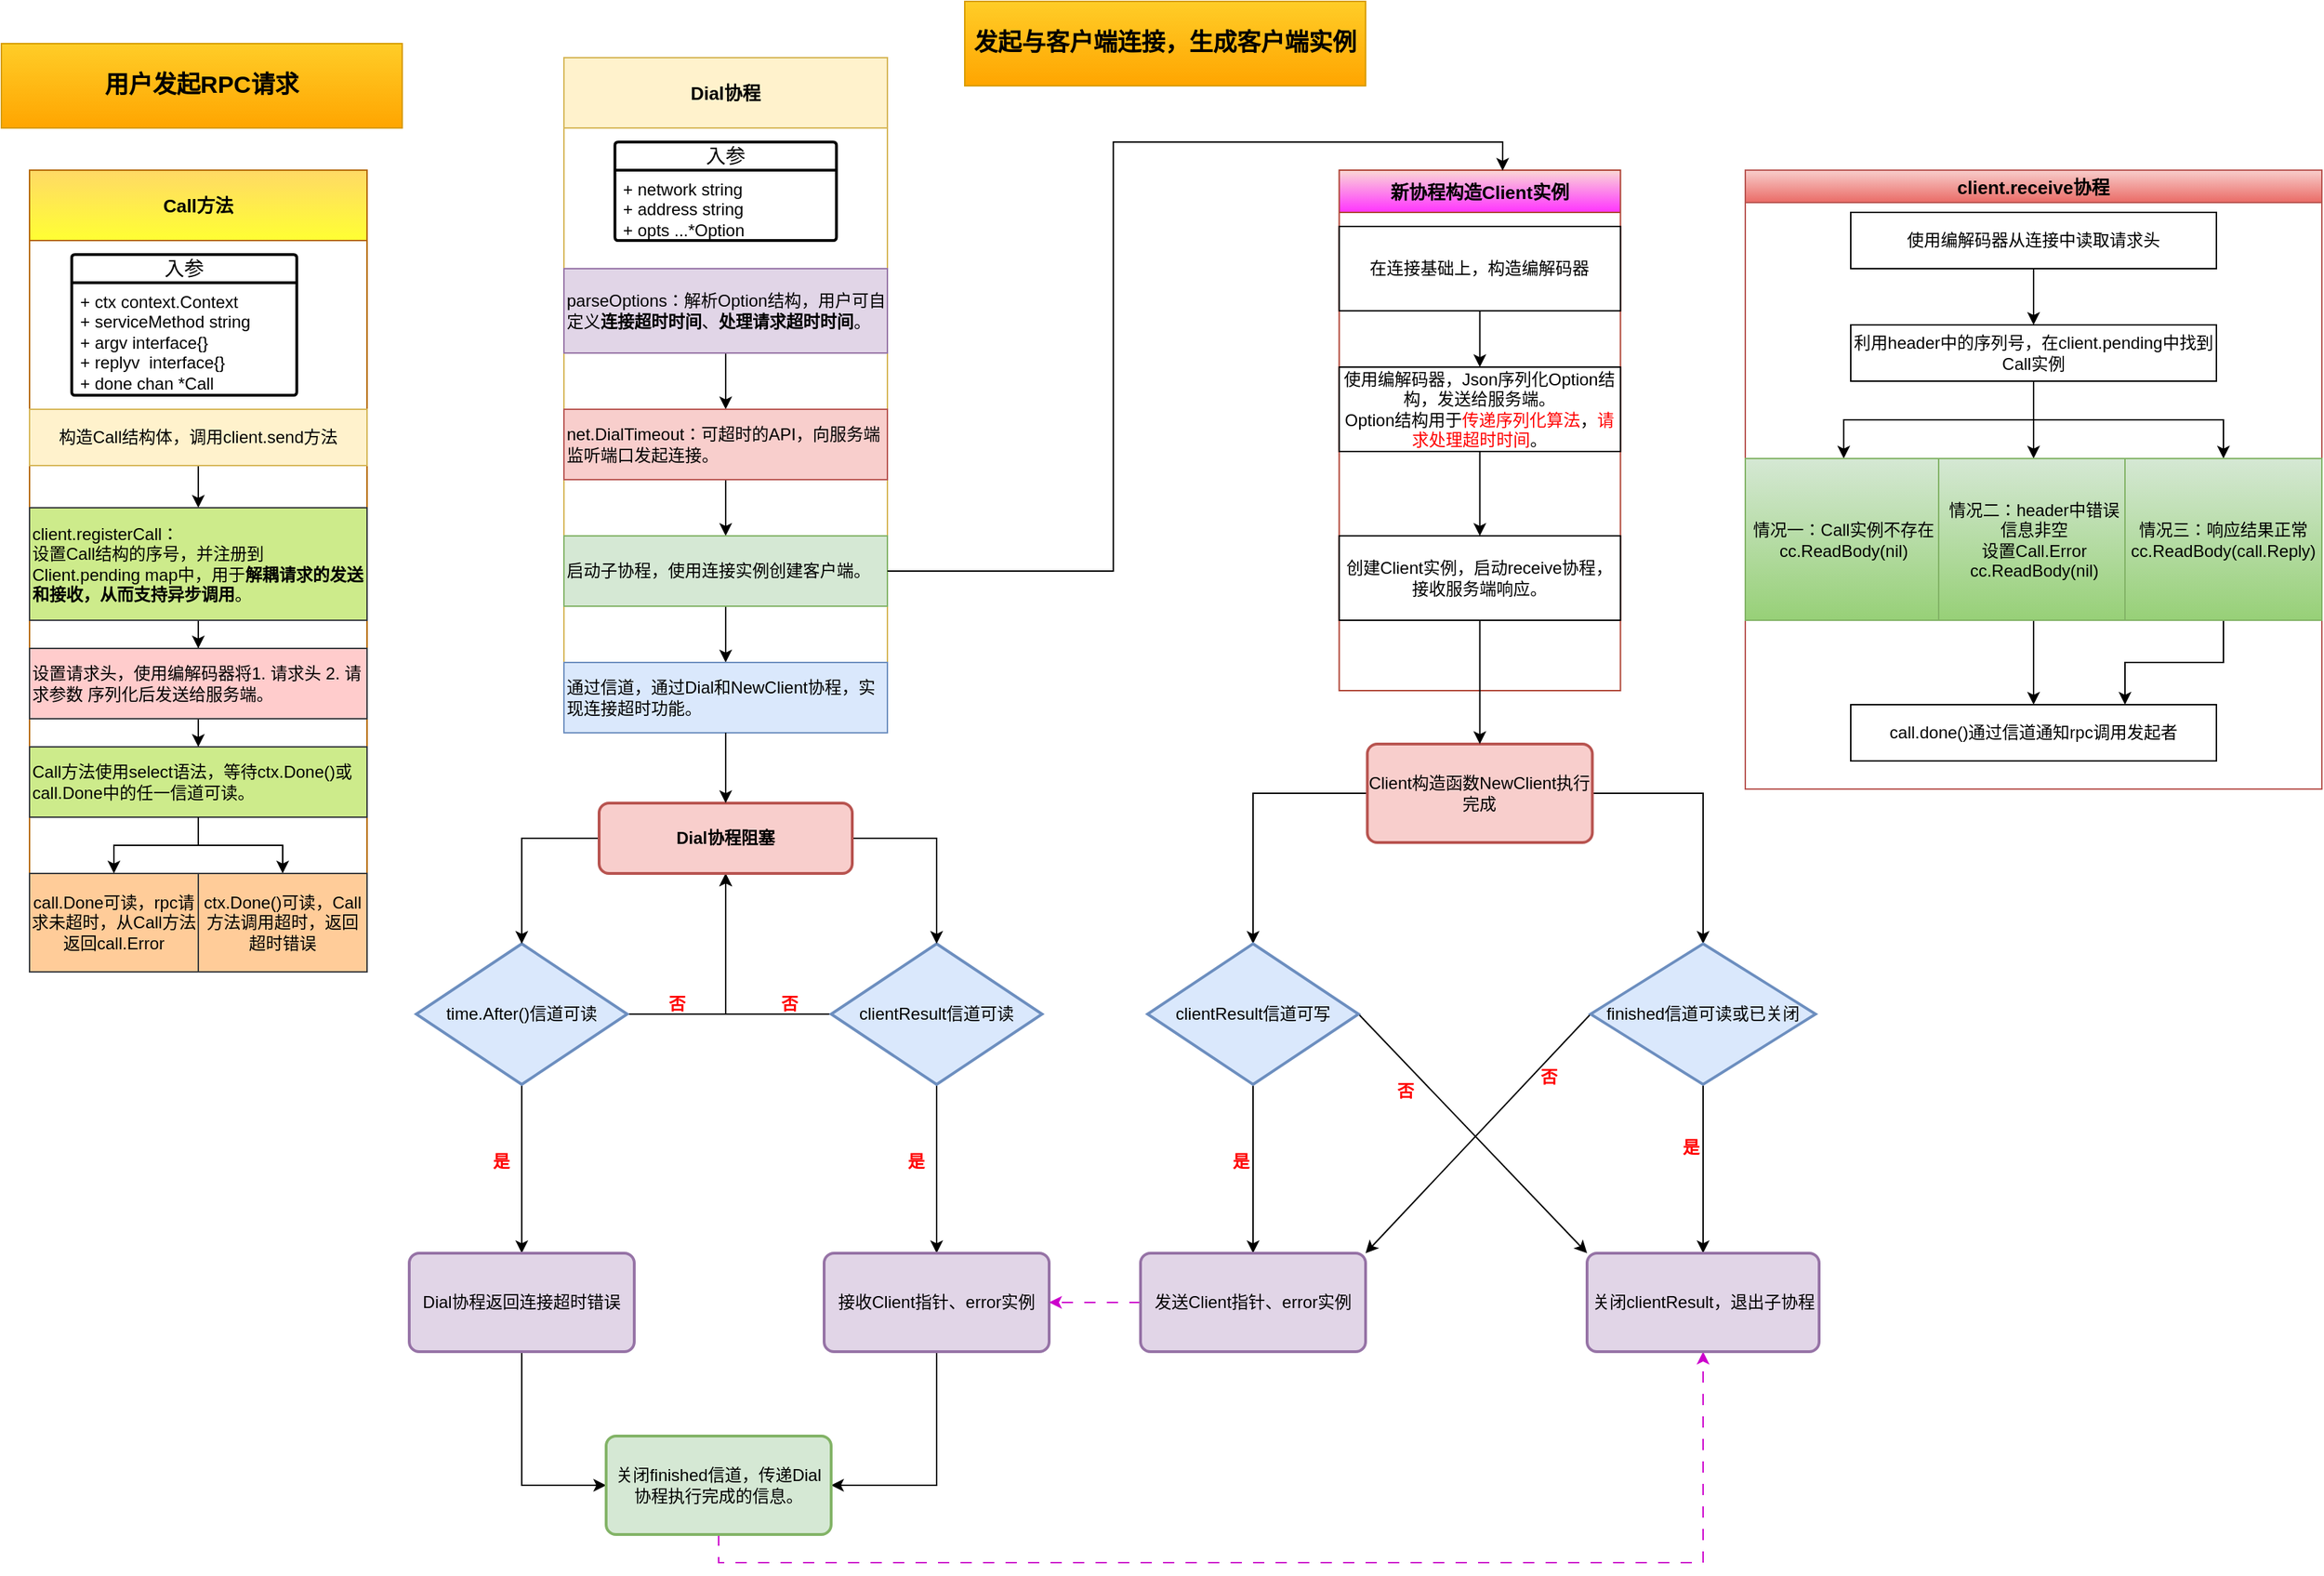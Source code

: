<mxfile version="21.2.3" type="github">
  <diagram name="第 1 页" id="cUDW0Ltf-RdwHlrOVBqr">
    <mxGraphModel dx="2347" dy="893" grid="1" gridSize="10" guides="1" tooltips="1" connect="1" arrows="1" fold="1" page="1" pageScale="1" pageWidth="827" pageHeight="1169" math="0" shadow="0">
      <root>
        <mxCell id="0" />
        <mxCell id="1" parent="0" />
        <mxCell id="sHUXjxxMIwclQJX35AoY-7" value="Dial协程" style="swimlane;whiteSpace=wrap;html=1;startSize=50;fillColor=#fff2cc;strokeColor=#d6b656;fontSize=13;" parent="1" vertex="1">
          <mxGeometry x="40" y="230" width="230" height="480" as="geometry" />
        </mxCell>
        <mxCell id="sHUXjxxMIwclQJX35AoY-22" value="" style="edgeStyle=orthogonalEdgeStyle;rounded=0;orthogonalLoop=1;jettySize=auto;html=1;" parent="sHUXjxxMIwclQJX35AoY-7" source="sHUXjxxMIwclQJX35AoY-16" target="sHUXjxxMIwclQJX35AoY-21" edge="1">
          <mxGeometry relative="1" as="geometry" />
        </mxCell>
        <mxCell id="sHUXjxxMIwclQJX35AoY-16" value="parseOptions：解析Option结构，用户可自定义&lt;b&gt;连接超时时间&lt;/b&gt;、&lt;b&gt;处理请求超时时间&lt;/b&gt;。" style="rounded=0;whiteSpace=wrap;html=1;align=left;fillColor=#e1d5e7;strokeColor=#9673a6;" parent="sHUXjxxMIwclQJX35AoY-7" vertex="1">
          <mxGeometry y="150" width="230" height="60" as="geometry" />
        </mxCell>
        <mxCell id="sHUXjxxMIwclQJX35AoY-24" value="" style="edgeStyle=orthogonalEdgeStyle;rounded=0;orthogonalLoop=1;jettySize=auto;html=1;" parent="sHUXjxxMIwclQJX35AoY-7" source="sHUXjxxMIwclQJX35AoY-21" target="sHUXjxxMIwclQJX35AoY-23" edge="1">
          <mxGeometry relative="1" as="geometry" />
        </mxCell>
        <mxCell id="sHUXjxxMIwclQJX35AoY-21" value="net.DialTimeout：可超时的API，向服务端监听端口发起连接。" style="rounded=0;whiteSpace=wrap;html=1;align=left;fillColor=#f8cecc;strokeColor=#b85450;" parent="sHUXjxxMIwclQJX35AoY-7" vertex="1">
          <mxGeometry y="250" width="230" height="50" as="geometry" />
        </mxCell>
        <mxCell id="Hq3EQiEGV05RML6yEat1-5" value="" style="edgeStyle=orthogonalEdgeStyle;rounded=0;orthogonalLoop=1;jettySize=auto;html=1;" edge="1" parent="sHUXjxxMIwclQJX35AoY-7" source="sHUXjxxMIwclQJX35AoY-23" target="Hq3EQiEGV05RML6yEat1-4">
          <mxGeometry relative="1" as="geometry" />
        </mxCell>
        <mxCell id="sHUXjxxMIwclQJX35AoY-23" value="启动子协程，使用连接实例创建客户端。" style="rounded=0;whiteSpace=wrap;html=1;align=left;fillColor=#d5e8d4;strokeColor=#82b366;" parent="sHUXjxxMIwclQJX35AoY-7" vertex="1">
          <mxGeometry y="340" width="230" height="50" as="geometry" />
        </mxCell>
        <mxCell id="sHUXjxxMIwclQJX35AoY-13" value="入参" style="swimlane;childLayout=stackLayout;horizontal=1;startSize=20;horizontalStack=0;rounded=1;fontSize=14;fontStyle=0;strokeWidth=2;resizeParent=0;resizeLast=1;shadow=0;dashed=0;align=center;arcSize=4;whiteSpace=wrap;html=1;" parent="sHUXjxxMIwclQJX35AoY-7" vertex="1">
          <mxGeometry x="36.25" y="60" width="157.5" height="70" as="geometry" />
        </mxCell>
        <mxCell id="sHUXjxxMIwclQJX35AoY-14" value="+ network string&lt;br&gt;+ address string&lt;br&gt;+ opts ...*Option" style="align=left;strokeColor=none;fillColor=none;spacingLeft=4;fontSize=12;verticalAlign=top;resizable=0;rotatable=0;part=1;html=1;" parent="sHUXjxxMIwclQJX35AoY-13" vertex="1">
          <mxGeometry y="20" width="157.5" height="50" as="geometry" />
        </mxCell>
        <mxCell id="Hq3EQiEGV05RML6yEat1-4" value="通过信道，通过Dial和NewClient协程，实现连接超时功能。" style="rounded=0;whiteSpace=wrap;html=1;align=left;fillColor=#dae8fc;strokeColor=#6c8ebf;" vertex="1" parent="sHUXjxxMIwclQJX35AoY-7">
          <mxGeometry y="430" width="230" height="50" as="geometry" />
        </mxCell>
        <mxCell id="sHUXjxxMIwclQJX35AoY-8" value="发起与客户端连接，生成客户端实例" style="text;html=1;fillColor=#ffcd28;align=center;verticalAlign=middle;whiteSpace=wrap;rounded=0;fontStyle=1;fontSize=17;strokeColor=#d79b00;gradientColor=#ffa500;" parent="1" vertex="1">
          <mxGeometry x="325" y="190" width="285" height="60" as="geometry" />
        </mxCell>
        <mxCell id="sHUXjxxMIwclQJX35AoY-27" value="新协程构造Client实例" style="swimlane;fillColor=#fad9d5;strokeColor=#ae4132;gradientColor=#FF33FF;startSize=30;fontSize=13;" parent="1" vertex="1">
          <mxGeometry x="591.25" y="310" width="200" height="370" as="geometry" />
        </mxCell>
        <mxCell id="sHUXjxxMIwclQJX35AoY-32" value="" style="edgeStyle=orthogonalEdgeStyle;rounded=0;orthogonalLoop=1;jettySize=auto;html=1;" parent="sHUXjxxMIwclQJX35AoY-27" source="sHUXjxxMIwclQJX35AoY-30" target="sHUXjxxMIwclQJX35AoY-31" edge="1">
          <mxGeometry relative="1" as="geometry" />
        </mxCell>
        <mxCell id="sHUXjxxMIwclQJX35AoY-30" value="在连接基础上，构造编解码器" style="rounded=0;whiteSpace=wrap;html=1;" parent="sHUXjxxMIwclQJX35AoY-27" vertex="1">
          <mxGeometry y="40" width="200" height="60" as="geometry" />
        </mxCell>
        <mxCell id="Hq3EQiEGV05RML6yEat1-2" style="edgeStyle=orthogonalEdgeStyle;rounded=0;orthogonalLoop=1;jettySize=auto;html=1;exitX=0.5;exitY=1;exitDx=0;exitDy=0;" edge="1" parent="sHUXjxxMIwclQJX35AoY-27" source="sHUXjxxMIwclQJX35AoY-31" target="Hq3EQiEGV05RML6yEat1-1">
          <mxGeometry relative="1" as="geometry" />
        </mxCell>
        <mxCell id="sHUXjxxMIwclQJX35AoY-31" value="使用编解码器，Json序列化Option结构，发送给服务端。&lt;br&gt;Option结构用于&lt;font color=&quot;#ff0000&quot;&gt;传递序列化算法&lt;/font&gt;，&lt;font color=&quot;#ff0000&quot;&gt;请求处理超时时间&lt;/font&gt;。" style="rounded=0;whiteSpace=wrap;html=1;" parent="sHUXjxxMIwclQJX35AoY-27" vertex="1">
          <mxGeometry y="140" width="200" height="60" as="geometry" />
        </mxCell>
        <mxCell id="Hq3EQiEGV05RML6yEat1-1" value="创建Client实例，启动receive协程，接收服务端响应。" style="rounded=0;whiteSpace=wrap;html=1;" vertex="1" parent="sHUXjxxMIwclQJX35AoY-27">
          <mxGeometry y="260" width="200" height="60" as="geometry" />
        </mxCell>
        <mxCell id="Hq3EQiEGV05RML6yEat1-38" style="edgeStyle=orthogonalEdgeStyle;rounded=0;orthogonalLoop=1;jettySize=auto;html=1;exitX=0;exitY=0.5;exitDx=0;exitDy=0;exitPerimeter=0;entryX=0.5;entryY=1;entryDx=0;entryDy=0;" edge="1" parent="1" source="Hq3EQiEGV05RML6yEat1-9" target="Hq3EQiEGV05RML6yEat1-31">
          <mxGeometry relative="1" as="geometry" />
        </mxCell>
        <mxCell id="Hq3EQiEGV05RML6yEat1-70" style="edgeStyle=orthogonalEdgeStyle;rounded=0;orthogonalLoop=1;jettySize=auto;html=1;exitX=0.5;exitY=1;exitDx=0;exitDy=0;exitPerimeter=0;" edge="1" parent="1" source="Hq3EQiEGV05RML6yEat1-9" target="Hq3EQiEGV05RML6yEat1-68">
          <mxGeometry relative="1" as="geometry" />
        </mxCell>
        <mxCell id="Hq3EQiEGV05RML6yEat1-9" value="clientResult信道可读" style="strokeWidth=2;html=1;shape=mxgraph.flowchart.decision;whiteSpace=wrap;fillColor=#dae8fc;strokeColor=#6c8ebf;" vertex="1" parent="1">
          <mxGeometry x="230" y="860" width="150" height="100" as="geometry" />
        </mxCell>
        <mxCell id="Hq3EQiEGV05RML6yEat1-13" style="edgeStyle=orthogonalEdgeStyle;rounded=0;orthogonalLoop=1;jettySize=auto;html=1;exitX=0.5;exitY=1;exitDx=0;exitDy=0;exitPerimeter=0;" edge="1" parent="1" source="Hq3EQiEGV05RML6yEat1-10" target="Hq3EQiEGV05RML6yEat1-12">
          <mxGeometry relative="1" as="geometry" />
        </mxCell>
        <mxCell id="Hq3EQiEGV05RML6yEat1-39" style="edgeStyle=orthogonalEdgeStyle;rounded=0;orthogonalLoop=1;jettySize=auto;html=1;exitX=1;exitY=0.5;exitDx=0;exitDy=0;exitPerimeter=0;entryX=0.5;entryY=1;entryDx=0;entryDy=0;" edge="1" parent="1" source="Hq3EQiEGV05RML6yEat1-10" target="Hq3EQiEGV05RML6yEat1-31">
          <mxGeometry relative="1" as="geometry" />
        </mxCell>
        <mxCell id="Hq3EQiEGV05RML6yEat1-10" value="time.After()信道可读" style="strokeWidth=2;html=1;shape=mxgraph.flowchart.decision;whiteSpace=wrap;fillColor=#dae8fc;strokeColor=#6c8ebf;" vertex="1" parent="1">
          <mxGeometry x="-65" y="860" width="150" height="100" as="geometry" />
        </mxCell>
        <mxCell id="Hq3EQiEGV05RML6yEat1-87" style="edgeStyle=orthogonalEdgeStyle;rounded=0;orthogonalLoop=1;jettySize=auto;html=1;exitX=0.5;exitY=1;exitDx=0;exitDy=0;entryX=0;entryY=0.5;entryDx=0;entryDy=0;" edge="1" parent="1" source="Hq3EQiEGV05RML6yEat1-12" target="Hq3EQiEGV05RML6yEat1-72">
          <mxGeometry relative="1" as="geometry" />
        </mxCell>
        <mxCell id="Hq3EQiEGV05RML6yEat1-12" value="Dial协程返回连接超时错误" style="rounded=1;whiteSpace=wrap;html=1;absoluteArcSize=1;arcSize=14;strokeWidth=2;fillColor=#e1d5e7;strokeColor=#9673a6;" vertex="1" parent="1">
          <mxGeometry x="-70" y="1080" width="160" height="70" as="geometry" />
        </mxCell>
        <mxCell id="Hq3EQiEGV05RML6yEat1-42" style="edgeStyle=orthogonalEdgeStyle;rounded=0;orthogonalLoop=1;jettySize=auto;html=1;exitX=0;exitY=0.5;exitDx=0;exitDy=0;entryX=0.5;entryY=0;entryDx=0;entryDy=0;entryPerimeter=0;" edge="1" parent="1" source="Hq3EQiEGV05RML6yEat1-31" target="Hq3EQiEGV05RML6yEat1-10">
          <mxGeometry relative="1" as="geometry" />
        </mxCell>
        <mxCell id="Hq3EQiEGV05RML6yEat1-43" style="edgeStyle=orthogonalEdgeStyle;rounded=0;orthogonalLoop=1;jettySize=auto;html=1;exitX=1;exitY=0.5;exitDx=0;exitDy=0;entryX=0.5;entryY=0;entryDx=0;entryDy=0;entryPerimeter=0;" edge="1" parent="1" source="Hq3EQiEGV05RML6yEat1-31" target="Hq3EQiEGV05RML6yEat1-9">
          <mxGeometry relative="1" as="geometry" />
        </mxCell>
        <mxCell id="Hq3EQiEGV05RML6yEat1-31" value="Dial协程阻塞" style="rounded=1;whiteSpace=wrap;html=1;absoluteArcSize=1;arcSize=14;strokeWidth=2;fontStyle=1;fillColor=#f8cecc;strokeColor=#b85450;" vertex="1" parent="1">
          <mxGeometry x="65" y="760" width="180" height="50" as="geometry" />
        </mxCell>
        <mxCell id="Hq3EQiEGV05RML6yEat1-34" style="edgeStyle=orthogonalEdgeStyle;rounded=0;orthogonalLoop=1;jettySize=auto;html=1;exitX=0.5;exitY=1;exitDx=0;exitDy=0;" edge="1" parent="1" source="Hq3EQiEGV05RML6yEat1-4" target="Hq3EQiEGV05RML6yEat1-31">
          <mxGeometry relative="1" as="geometry" />
        </mxCell>
        <mxCell id="Hq3EQiEGV05RML6yEat1-37" value="是" style="text;html=1;align=center;verticalAlign=middle;resizable=0;points=[];autosize=1;strokeColor=none;fillColor=none;fontStyle=1;fontColor=#FF0000;" vertex="1" parent="1">
          <mxGeometry x="-25" y="1000" width="40" height="30" as="geometry" />
        </mxCell>
        <mxCell id="Hq3EQiEGV05RML6yEat1-40" value="否" style="text;html=1;align=center;verticalAlign=middle;resizable=0;points=[];autosize=1;strokeColor=none;fillColor=none;fontStyle=1;fontColor=#FF0000;" vertex="1" parent="1">
          <mxGeometry x="100" y="888" width="40" height="30" as="geometry" />
        </mxCell>
        <mxCell id="Hq3EQiEGV05RML6yEat1-41" value="否" style="text;html=1;align=center;verticalAlign=middle;resizable=0;points=[];autosize=1;strokeColor=none;fillColor=none;fontStyle=1;fontColor=#FF0000;" vertex="1" parent="1">
          <mxGeometry x="180" y="888" width="40" height="30" as="geometry" />
        </mxCell>
        <mxCell id="Hq3EQiEGV05RML6yEat1-51" style="edgeStyle=orthogonalEdgeStyle;rounded=0;orthogonalLoop=1;jettySize=auto;html=1;exitX=0;exitY=0.5;exitDx=0;exitDy=0;entryX=0.5;entryY=0;entryDx=0;entryDy=0;entryPerimeter=0;" edge="1" parent="1" source="Hq3EQiEGV05RML6yEat1-48" target="Hq3EQiEGV05RML6yEat1-50">
          <mxGeometry relative="1" as="geometry" />
        </mxCell>
        <mxCell id="Hq3EQiEGV05RML6yEat1-53" style="edgeStyle=orthogonalEdgeStyle;rounded=0;orthogonalLoop=1;jettySize=auto;html=1;exitX=1;exitY=0.5;exitDx=0;exitDy=0;entryX=0.5;entryY=0;entryDx=0;entryDy=0;entryPerimeter=0;" edge="1" parent="1" source="Hq3EQiEGV05RML6yEat1-48" target="Hq3EQiEGV05RML6yEat1-52">
          <mxGeometry relative="1" as="geometry" />
        </mxCell>
        <mxCell id="Hq3EQiEGV05RML6yEat1-48" value="Client构造函数NewClient执行完成" style="rounded=1;whiteSpace=wrap;html=1;absoluteArcSize=1;arcSize=14;strokeWidth=2;fillColor=#f8cecc;strokeColor=#b85450;" vertex="1" parent="1">
          <mxGeometry x="611.25" y="718" width="160" height="70" as="geometry" />
        </mxCell>
        <mxCell id="Hq3EQiEGV05RML6yEat1-76" style="edgeStyle=orthogonalEdgeStyle;rounded=0;orthogonalLoop=1;jettySize=auto;html=1;exitX=0.5;exitY=1;exitDx=0;exitDy=0;exitPerimeter=0;" edge="1" parent="1" source="Hq3EQiEGV05RML6yEat1-50" target="Hq3EQiEGV05RML6yEat1-75">
          <mxGeometry relative="1" as="geometry" />
        </mxCell>
        <mxCell id="Hq3EQiEGV05RML6yEat1-83" style="rounded=0;orthogonalLoop=1;jettySize=auto;html=1;exitX=1;exitY=0.5;exitDx=0;exitDy=0;exitPerimeter=0;entryX=0;entryY=0;entryDx=0;entryDy=0;" edge="1" parent="1" source="Hq3EQiEGV05RML6yEat1-50" target="Hq3EQiEGV05RML6yEat1-79">
          <mxGeometry relative="1" as="geometry" />
        </mxCell>
        <mxCell id="Hq3EQiEGV05RML6yEat1-50" value="clientResult信道可写" style="strokeWidth=2;html=1;shape=mxgraph.flowchart.decision;whiteSpace=wrap;fillColor=#dae8fc;strokeColor=#6c8ebf;" vertex="1" parent="1">
          <mxGeometry x="455" y="860" width="150" height="100" as="geometry" />
        </mxCell>
        <mxCell id="Hq3EQiEGV05RML6yEat1-80" style="edgeStyle=orthogonalEdgeStyle;rounded=0;orthogonalLoop=1;jettySize=auto;html=1;exitX=0.5;exitY=1;exitDx=0;exitDy=0;exitPerimeter=0;entryX=0.5;entryY=0;entryDx=0;entryDy=0;" edge="1" parent="1" source="Hq3EQiEGV05RML6yEat1-52" target="Hq3EQiEGV05RML6yEat1-79">
          <mxGeometry relative="1" as="geometry" />
        </mxCell>
        <mxCell id="Hq3EQiEGV05RML6yEat1-81" style="rounded=0;orthogonalLoop=1;jettySize=auto;html=1;exitX=0;exitY=0.5;exitDx=0;exitDy=0;exitPerimeter=0;entryX=1;entryY=0;entryDx=0;entryDy=0;" edge="1" parent="1" source="Hq3EQiEGV05RML6yEat1-52" target="Hq3EQiEGV05RML6yEat1-75">
          <mxGeometry relative="1" as="geometry" />
        </mxCell>
        <mxCell id="Hq3EQiEGV05RML6yEat1-52" value="finished信道可读或已关闭" style="strokeWidth=2;html=1;shape=mxgraph.flowchart.decision;whiteSpace=wrap;fillColor=#dae8fc;strokeColor=#6c8ebf;" vertex="1" parent="1">
          <mxGeometry x="770" y="860" width="160" height="100" as="geometry" />
        </mxCell>
        <mxCell id="Hq3EQiEGV05RML6yEat1-61" value="是" style="text;html=1;align=center;verticalAlign=middle;resizable=0;points=[];autosize=1;strokeColor=none;fillColor=none;fontStyle=1;fontColor=#FF0000;" vertex="1" parent="1">
          <mxGeometry x="270" y="1000" width="40" height="30" as="geometry" />
        </mxCell>
        <mxCell id="Hq3EQiEGV05RML6yEat1-73" style="edgeStyle=orthogonalEdgeStyle;rounded=0;orthogonalLoop=1;jettySize=auto;html=1;exitX=0.5;exitY=1;exitDx=0;exitDy=0;entryX=1;entryY=0.5;entryDx=0;entryDy=0;" edge="1" parent="1" source="Hq3EQiEGV05RML6yEat1-68" target="Hq3EQiEGV05RML6yEat1-72">
          <mxGeometry relative="1" as="geometry" />
        </mxCell>
        <mxCell id="Hq3EQiEGV05RML6yEat1-68" value="接收Client指针、error实例" style="rounded=1;whiteSpace=wrap;html=1;absoluteArcSize=1;arcSize=14;strokeWidth=2;fillColor=#e1d5e7;strokeColor=#9673a6;" vertex="1" parent="1">
          <mxGeometry x="225" y="1080" width="160" height="70" as="geometry" />
        </mxCell>
        <mxCell id="Hq3EQiEGV05RML6yEat1-86" style="edgeStyle=orthogonalEdgeStyle;rounded=0;orthogonalLoop=1;jettySize=auto;html=1;exitX=0.5;exitY=1;exitDx=0;exitDy=0;entryX=0.5;entryY=1;entryDx=0;entryDy=0;dashed=1;dashPattern=8 8;strokeColor=#CC00CC;" edge="1" parent="1" source="Hq3EQiEGV05RML6yEat1-72" target="Hq3EQiEGV05RML6yEat1-79">
          <mxGeometry relative="1" as="geometry" />
        </mxCell>
        <mxCell id="Hq3EQiEGV05RML6yEat1-72" value="关闭finished信道，传递Dial协程执行完成的信息。" style="rounded=1;whiteSpace=wrap;html=1;absoluteArcSize=1;arcSize=14;strokeWidth=2;fillColor=#d5e8d4;strokeColor=#82b366;" vertex="1" parent="1">
          <mxGeometry x="70" y="1210" width="160" height="70" as="geometry" />
        </mxCell>
        <mxCell id="Hq3EQiEGV05RML6yEat1-78" style="edgeStyle=orthogonalEdgeStyle;rounded=0;orthogonalLoop=1;jettySize=auto;html=1;exitX=0;exitY=0.5;exitDx=0;exitDy=0;dashed=1;dashPattern=8 8;strokeColor=#CC00CC;" edge="1" parent="1" source="Hq3EQiEGV05RML6yEat1-75" target="Hq3EQiEGV05RML6yEat1-68">
          <mxGeometry relative="1" as="geometry" />
        </mxCell>
        <mxCell id="Hq3EQiEGV05RML6yEat1-75" value="发送Client指针、error实例" style="rounded=1;whiteSpace=wrap;html=1;absoluteArcSize=1;arcSize=14;strokeWidth=2;fillColor=#e1d5e7;strokeColor=#9673a6;" vertex="1" parent="1">
          <mxGeometry x="450" y="1080" width="160" height="70" as="geometry" />
        </mxCell>
        <mxCell id="Hq3EQiEGV05RML6yEat1-77" value="是" style="text;html=1;align=center;verticalAlign=middle;resizable=0;points=[];autosize=1;strokeColor=none;fillColor=none;fontStyle=1;fontColor=#FF0000;" vertex="1" parent="1">
          <mxGeometry x="501.25" y="1000" width="40" height="30" as="geometry" />
        </mxCell>
        <mxCell id="Hq3EQiEGV05RML6yEat1-79" value="关闭clientResult，退出子协程" style="rounded=1;whiteSpace=wrap;html=1;absoluteArcSize=1;arcSize=14;strokeWidth=2;fillColor=#e1d5e7;strokeColor=#9673a6;" vertex="1" parent="1">
          <mxGeometry x="767.5" y="1080" width="165" height="70" as="geometry" />
        </mxCell>
        <mxCell id="Hq3EQiEGV05RML6yEat1-82" value="否" style="text;html=1;align=center;verticalAlign=middle;resizable=0;points=[];autosize=1;strokeColor=none;fillColor=none;fontStyle=1;fontColor=#FF0000;" vertex="1" parent="1">
          <mxGeometry x="720" y="940" width="40" height="30" as="geometry" />
        </mxCell>
        <mxCell id="Hq3EQiEGV05RML6yEat1-84" value="否" style="text;html=1;align=center;verticalAlign=middle;resizable=0;points=[];autosize=1;strokeColor=none;fillColor=none;fontStyle=1;fontColor=#FF0000;" vertex="1" parent="1">
          <mxGeometry x="617.5" y="950" width="40" height="30" as="geometry" />
        </mxCell>
        <mxCell id="Hq3EQiEGV05RML6yEat1-85" value="是" style="text;html=1;align=center;verticalAlign=middle;resizable=0;points=[];autosize=1;strokeColor=none;fillColor=none;fontStyle=1;fontColor=#FF0000;" vertex="1" parent="1">
          <mxGeometry x="821.25" y="990" width="40" height="30" as="geometry" />
        </mxCell>
        <mxCell id="Hq3EQiEGV05RML6yEat1-90" style="edgeStyle=orthogonalEdgeStyle;rounded=0;orthogonalLoop=1;jettySize=auto;html=1;exitX=0.5;exitY=1;exitDx=0;exitDy=0;" edge="1" parent="1" source="Hq3EQiEGV05RML6yEat1-1" target="Hq3EQiEGV05RML6yEat1-48">
          <mxGeometry relative="1" as="geometry" />
        </mxCell>
        <mxCell id="Hq3EQiEGV05RML6yEat1-91" style="edgeStyle=orthogonalEdgeStyle;rounded=0;orthogonalLoop=1;jettySize=auto;html=1;exitX=1;exitY=0.5;exitDx=0;exitDy=0;entryX=0.581;entryY=0.001;entryDx=0;entryDy=0;entryPerimeter=0;" edge="1" parent="1" source="sHUXjxxMIwclQJX35AoY-23" target="sHUXjxxMIwclQJX35AoY-27">
          <mxGeometry relative="1" as="geometry">
            <mxPoint x="590" y="350" as="targetPoint" />
          </mxGeometry>
        </mxCell>
        <mxCell id="Hq3EQiEGV05RML6yEat1-93" value="用户发起RPC请求" style="text;html=1;fillColor=#ffcd28;align=center;verticalAlign=middle;whiteSpace=wrap;rounded=0;fontStyle=1;fontSize=17;strokeColor=#d79b00;gradientColor=#ffa500;" vertex="1" parent="1">
          <mxGeometry x="-360" y="220" width="285" height="60" as="geometry" />
        </mxCell>
        <mxCell id="Hq3EQiEGV05RML6yEat1-95" value="Call方法" style="swimlane;whiteSpace=wrap;html=1;startSize=50;fillColor=#FFD966;strokeColor=#b46504;gradientColor=#FFFF33;fontSize=13;" vertex="1" parent="1">
          <mxGeometry x="-340" y="310" width="240" height="570" as="geometry" />
        </mxCell>
        <mxCell id="Hq3EQiEGV05RML6yEat1-96" value="" style="edgeStyle=orthogonalEdgeStyle;rounded=0;orthogonalLoop=1;jettySize=auto;html=1;" edge="1" parent="Hq3EQiEGV05RML6yEat1-95" source="Hq3EQiEGV05RML6yEat1-97" target="Hq3EQiEGV05RML6yEat1-99">
          <mxGeometry relative="1" as="geometry" />
        </mxCell>
        <mxCell id="Hq3EQiEGV05RML6yEat1-97" value="构造Call结构体，调用client.send方法" style="rounded=0;whiteSpace=wrap;html=1;align=center;fillColor=#fff2cc;strokeColor=#d6b656;" vertex="1" parent="Hq3EQiEGV05RML6yEat1-95">
          <mxGeometry y="170" width="240" height="40" as="geometry" />
        </mxCell>
        <mxCell id="Hq3EQiEGV05RML6yEat1-98" value="" style="edgeStyle=orthogonalEdgeStyle;rounded=0;orthogonalLoop=1;jettySize=auto;html=1;" edge="1" parent="Hq3EQiEGV05RML6yEat1-95" source="Hq3EQiEGV05RML6yEat1-99" target="Hq3EQiEGV05RML6yEat1-101">
          <mxGeometry relative="1" as="geometry" />
        </mxCell>
        <mxCell id="Hq3EQiEGV05RML6yEat1-99" value="client.registerCall：&lt;br&gt;设置Call结构的序号，并注册到Client.pending map中，用于&lt;b&gt;解耦请求的发送和接收，从而支持异步调用&lt;/b&gt;。" style="rounded=0;whiteSpace=wrap;html=1;align=left;fillColor=#cdeb8b;strokeColor=#36393d;" vertex="1" parent="Hq3EQiEGV05RML6yEat1-95">
          <mxGeometry y="240" width="240" height="80" as="geometry" />
        </mxCell>
        <mxCell id="Hq3EQiEGV05RML6yEat1-100" value="" style="edgeStyle=orthogonalEdgeStyle;rounded=0;orthogonalLoop=1;jettySize=auto;html=1;" edge="1" parent="Hq3EQiEGV05RML6yEat1-95" source="Hq3EQiEGV05RML6yEat1-101" target="Hq3EQiEGV05RML6yEat1-104">
          <mxGeometry relative="1" as="geometry" />
        </mxCell>
        <mxCell id="Hq3EQiEGV05RML6yEat1-101" value="设置请求头，使用编解码器将1. 请求头 2. 请求参数 序列化后发送给服务端。" style="rounded=0;whiteSpace=wrap;html=1;align=left;fillColor=#ffcccc;strokeColor=#36393d;" vertex="1" parent="Hq3EQiEGV05RML6yEat1-95">
          <mxGeometry y="340" width="240" height="50" as="geometry" />
        </mxCell>
        <mxCell id="Hq3EQiEGV05RML6yEat1-102" value="入参" style="swimlane;childLayout=stackLayout;horizontal=1;startSize=20;horizontalStack=0;rounded=1;fontSize=14;fontStyle=0;strokeWidth=2;resizeParent=0;resizeLast=1;shadow=0;dashed=0;align=center;arcSize=4;whiteSpace=wrap;html=1;" vertex="1" parent="Hq3EQiEGV05RML6yEat1-95">
          <mxGeometry x="30" y="60" width="160" height="100" as="geometry" />
        </mxCell>
        <mxCell id="Hq3EQiEGV05RML6yEat1-103" value="+ ctx context.Context&lt;br&gt;+ serviceMethod string&lt;br&gt;+ argv interface{}&lt;br&gt;+ replyv&amp;nbsp; interface{}&lt;br&gt;+ done chan *Call" style="align=left;strokeColor=none;fillColor=none;spacingLeft=4;fontSize=12;verticalAlign=top;resizable=0;rotatable=0;part=1;html=1;" vertex="1" parent="Hq3EQiEGV05RML6yEat1-102">
          <mxGeometry y="20" width="160" height="80" as="geometry" />
        </mxCell>
        <mxCell id="Hq3EQiEGV05RML6yEat1-109" style="edgeStyle=orthogonalEdgeStyle;rounded=0;orthogonalLoop=1;jettySize=auto;html=1;exitX=0.5;exitY=1;exitDx=0;exitDy=0;" edge="1" parent="Hq3EQiEGV05RML6yEat1-95" source="Hq3EQiEGV05RML6yEat1-104" target="Hq3EQiEGV05RML6yEat1-106">
          <mxGeometry relative="1" as="geometry" />
        </mxCell>
        <mxCell id="Hq3EQiEGV05RML6yEat1-104" value="Call方法使用select语法，等待ctx.Done()或call.Done中的任一信道可读。" style="rounded=0;whiteSpace=wrap;html=1;align=left;fillColor=#cdeb8b;strokeColor=#36393d;" vertex="1" parent="Hq3EQiEGV05RML6yEat1-95">
          <mxGeometry y="410" width="240" height="50" as="geometry" />
        </mxCell>
        <mxCell id="Hq3EQiEGV05RML6yEat1-106" value="ctx.Done()可读，Call方法调用超时，返回超时错误" style="rounded=0;whiteSpace=wrap;html=1;fillColor=#ffcc99;strokeColor=#36393d;" vertex="1" parent="Hq3EQiEGV05RML6yEat1-95">
          <mxGeometry x="120" y="500" width="120" height="70" as="geometry" />
        </mxCell>
        <mxCell id="Hq3EQiEGV05RML6yEat1-105" value="call.Done可读，rpc请求未超时，从Call方法返回call.Error" style="rounded=0;whiteSpace=wrap;html=1;fillColor=#ffcc99;strokeColor=#36393d;" vertex="1" parent="1">
          <mxGeometry x="-340" y="810" width="120" height="70" as="geometry" />
        </mxCell>
        <mxCell id="Hq3EQiEGV05RML6yEat1-108" style="edgeStyle=orthogonalEdgeStyle;rounded=0;orthogonalLoop=1;jettySize=auto;html=1;exitX=0.5;exitY=1;exitDx=0;exitDy=0;" edge="1" parent="1" source="Hq3EQiEGV05RML6yEat1-104" target="Hq3EQiEGV05RML6yEat1-105">
          <mxGeometry relative="1" as="geometry" />
        </mxCell>
        <mxCell id="Hq3EQiEGV05RML6yEat1-110" value="client.receive协程" style="swimlane;whiteSpace=wrap;html=1;fillColor=#f8cecc;gradientColor=#ea6b66;strokeColor=#b85450;fontSize=13;" vertex="1" parent="1">
          <mxGeometry x="880" y="310" width="410" height="440" as="geometry" />
        </mxCell>
        <mxCell id="Hq3EQiEGV05RML6yEat1-115" value="" style="edgeStyle=orthogonalEdgeStyle;rounded=0;orthogonalLoop=1;jettySize=auto;html=1;" edge="1" parent="Hq3EQiEGV05RML6yEat1-110" source="Hq3EQiEGV05RML6yEat1-112" target="Hq3EQiEGV05RML6yEat1-114">
          <mxGeometry relative="1" as="geometry" />
        </mxCell>
        <mxCell id="Hq3EQiEGV05RML6yEat1-118" style="edgeStyle=orthogonalEdgeStyle;rounded=0;orthogonalLoop=1;jettySize=auto;html=1;exitX=0.5;exitY=1;exitDx=0;exitDy=0;entryX=0.5;entryY=0;entryDx=0;entryDy=0;" edge="1" parent="Hq3EQiEGV05RML6yEat1-110" source="Hq3EQiEGV05RML6yEat1-112" target="Hq3EQiEGV05RML6yEat1-116">
          <mxGeometry relative="1" as="geometry" />
        </mxCell>
        <mxCell id="Hq3EQiEGV05RML6yEat1-119" style="edgeStyle=orthogonalEdgeStyle;rounded=0;orthogonalLoop=1;jettySize=auto;html=1;exitX=0.5;exitY=1;exitDx=0;exitDy=0;" edge="1" parent="Hq3EQiEGV05RML6yEat1-110" source="Hq3EQiEGV05RML6yEat1-112" target="Hq3EQiEGV05RML6yEat1-117">
          <mxGeometry relative="1" as="geometry" />
        </mxCell>
        <mxCell id="Hq3EQiEGV05RML6yEat1-112" value="利用header中的序列号，在client.pending中找到Call实例" style="rounded=0;whiteSpace=wrap;html=1;" vertex="1" parent="Hq3EQiEGV05RML6yEat1-110">
          <mxGeometry x="75" y="110" width="260" height="40" as="geometry" />
        </mxCell>
        <mxCell id="Hq3EQiEGV05RML6yEat1-114" value="情况一：Call实例不存在&lt;br&gt;cc.ReadBody(nil)" style="whiteSpace=wrap;html=1;rounded=0;fillColor=#d5e8d4;strokeColor=#82b366;gradientColor=#97d077;" vertex="1" parent="Hq3EQiEGV05RML6yEat1-110">
          <mxGeometry y="205" width="140" height="115" as="geometry" />
        </mxCell>
        <mxCell id="Hq3EQiEGV05RML6yEat1-122" style="edgeStyle=orthogonalEdgeStyle;rounded=0;orthogonalLoop=1;jettySize=auto;html=1;exitX=0.5;exitY=1;exitDx=0;exitDy=0;entryX=0.5;entryY=0;entryDx=0;entryDy=0;" edge="1" parent="Hq3EQiEGV05RML6yEat1-110" source="Hq3EQiEGV05RML6yEat1-116" target="Hq3EQiEGV05RML6yEat1-120">
          <mxGeometry relative="1" as="geometry" />
        </mxCell>
        <mxCell id="Hq3EQiEGV05RML6yEat1-116" value="情况二：header中错误信息非空&lt;br&gt;设置Call.Error&lt;br&gt;cc.ReadBody(nil)" style="whiteSpace=wrap;html=1;rounded=0;fillColor=#d5e8d4;strokeColor=#82b366;gradientColor=#97d077;" vertex="1" parent="Hq3EQiEGV05RML6yEat1-110">
          <mxGeometry x="137.5" y="205" width="135" height="115" as="geometry" />
        </mxCell>
        <mxCell id="Hq3EQiEGV05RML6yEat1-123" style="edgeStyle=orthogonalEdgeStyle;rounded=0;orthogonalLoop=1;jettySize=auto;html=1;exitX=0.5;exitY=1;exitDx=0;exitDy=0;entryX=0.75;entryY=0;entryDx=0;entryDy=0;" edge="1" parent="Hq3EQiEGV05RML6yEat1-110" source="Hq3EQiEGV05RML6yEat1-117" target="Hq3EQiEGV05RML6yEat1-120">
          <mxGeometry relative="1" as="geometry" />
        </mxCell>
        <mxCell id="Hq3EQiEGV05RML6yEat1-117" value="情况三：响应结果正常&lt;br&gt;cc.ReadBody(call.Reply)" style="whiteSpace=wrap;html=1;rounded=0;fillColor=#d5e8d4;strokeColor=#82b366;gradientColor=#97d077;" vertex="1" parent="Hq3EQiEGV05RML6yEat1-110">
          <mxGeometry x="270" y="205" width="140" height="115" as="geometry" />
        </mxCell>
        <mxCell id="Hq3EQiEGV05RML6yEat1-111" value="使用编解码器从连接中读取请求头" style="rounded=0;whiteSpace=wrap;html=1;" vertex="1" parent="Hq3EQiEGV05RML6yEat1-110">
          <mxGeometry x="75" y="30" width="260" height="40" as="geometry" />
        </mxCell>
        <mxCell id="Hq3EQiEGV05RML6yEat1-113" value="" style="edgeStyle=orthogonalEdgeStyle;rounded=0;orthogonalLoop=1;jettySize=auto;html=1;" edge="1" parent="Hq3EQiEGV05RML6yEat1-110" source="Hq3EQiEGV05RML6yEat1-111" target="Hq3EQiEGV05RML6yEat1-112">
          <mxGeometry relative="1" as="geometry" />
        </mxCell>
        <mxCell id="Hq3EQiEGV05RML6yEat1-120" value="call.done()通过信道通知rpc调用发起者" style="rounded=0;whiteSpace=wrap;html=1;" vertex="1" parent="Hq3EQiEGV05RML6yEat1-110">
          <mxGeometry x="75" y="380" width="260" height="40" as="geometry" />
        </mxCell>
      </root>
    </mxGraphModel>
  </diagram>
</mxfile>
